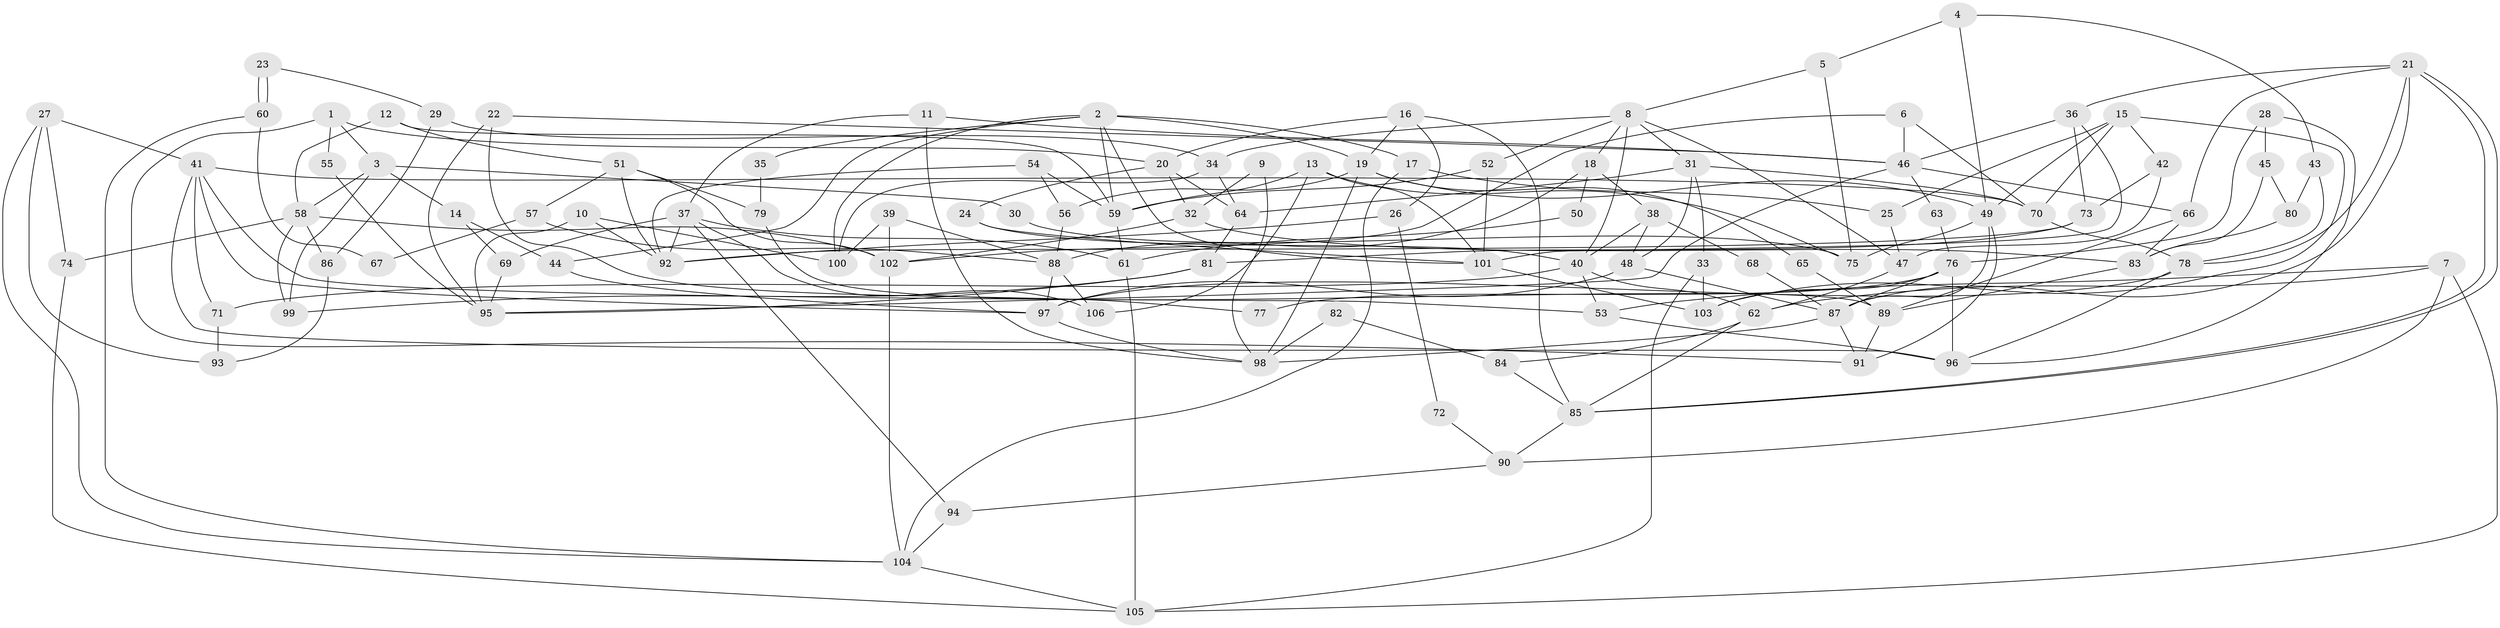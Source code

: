 // coarse degree distribution, {4: 0.18461538461538463, 8: 0.046153846153846156, 5: 0.13846153846153847, 6: 0.18461538461538463, 9: 0.015384615384615385, 7: 0.12307692307692308, 3: 0.18461538461538463, 10: 0.046153846153846156, 2: 0.07692307692307693}
// Generated by graph-tools (version 1.1) at 2025/23/03/03/25 07:23:57]
// undirected, 106 vertices, 212 edges
graph export_dot {
graph [start="1"]
  node [color=gray90,style=filled];
  1;
  2;
  3;
  4;
  5;
  6;
  7;
  8;
  9;
  10;
  11;
  12;
  13;
  14;
  15;
  16;
  17;
  18;
  19;
  20;
  21;
  22;
  23;
  24;
  25;
  26;
  27;
  28;
  29;
  30;
  31;
  32;
  33;
  34;
  35;
  36;
  37;
  38;
  39;
  40;
  41;
  42;
  43;
  44;
  45;
  46;
  47;
  48;
  49;
  50;
  51;
  52;
  53;
  54;
  55;
  56;
  57;
  58;
  59;
  60;
  61;
  62;
  63;
  64;
  65;
  66;
  67;
  68;
  69;
  70;
  71;
  72;
  73;
  74;
  75;
  76;
  77;
  78;
  79;
  80;
  81;
  82;
  83;
  84;
  85;
  86;
  87;
  88;
  89;
  90;
  91;
  92;
  93;
  94;
  95;
  96;
  97;
  98;
  99;
  100;
  101;
  102;
  103;
  104;
  105;
  106;
  1 -- 91;
  1 -- 20;
  1 -- 3;
  1 -- 55;
  2 -- 59;
  2 -- 19;
  2 -- 17;
  2 -- 35;
  2 -- 44;
  2 -- 100;
  2 -- 101;
  3 -- 58;
  3 -- 14;
  3 -- 30;
  3 -- 99;
  4 -- 49;
  4 -- 5;
  4 -- 43;
  5 -- 8;
  5 -- 75;
  6 -- 46;
  6 -- 102;
  6 -- 70;
  7 -- 53;
  7 -- 105;
  7 -- 62;
  7 -- 90;
  8 -- 47;
  8 -- 40;
  8 -- 18;
  8 -- 31;
  8 -- 34;
  8 -- 52;
  9 -- 98;
  9 -- 32;
  10 -- 92;
  10 -- 100;
  10 -- 95;
  11 -- 46;
  11 -- 98;
  11 -- 37;
  12 -- 59;
  12 -- 51;
  12 -- 58;
  13 -- 101;
  13 -- 59;
  13 -- 75;
  13 -- 106;
  14 -- 44;
  14 -- 69;
  15 -- 70;
  15 -- 103;
  15 -- 25;
  15 -- 42;
  15 -- 49;
  16 -- 19;
  16 -- 85;
  16 -- 20;
  16 -- 26;
  17 -- 25;
  17 -- 104;
  18 -- 88;
  18 -- 38;
  18 -- 50;
  19 -- 56;
  19 -- 49;
  19 -- 65;
  19 -- 98;
  20 -- 64;
  20 -- 24;
  20 -- 32;
  21 -- 78;
  21 -- 85;
  21 -- 85;
  21 -- 36;
  21 -- 66;
  21 -- 87;
  22 -- 46;
  22 -- 95;
  22 -- 77;
  23 -- 29;
  23 -- 60;
  23 -- 60;
  24 -- 101;
  24 -- 40;
  25 -- 47;
  26 -- 92;
  26 -- 72;
  27 -- 104;
  27 -- 41;
  27 -- 74;
  27 -- 93;
  28 -- 45;
  28 -- 76;
  28 -- 96;
  29 -- 34;
  29 -- 86;
  30 -- 75;
  31 -- 48;
  31 -- 33;
  31 -- 64;
  31 -- 70;
  32 -- 102;
  32 -- 83;
  33 -- 103;
  33 -- 105;
  34 -- 100;
  34 -- 64;
  35 -- 79;
  36 -- 46;
  36 -- 73;
  36 -- 101;
  37 -- 94;
  37 -- 61;
  37 -- 69;
  37 -- 92;
  37 -- 106;
  38 -- 48;
  38 -- 40;
  38 -- 68;
  39 -- 102;
  39 -- 88;
  39 -- 100;
  40 -- 53;
  40 -- 62;
  40 -- 71;
  41 -- 70;
  41 -- 96;
  41 -- 53;
  41 -- 71;
  41 -- 97;
  42 -- 73;
  42 -- 47;
  43 -- 78;
  43 -- 80;
  44 -- 97;
  45 -- 83;
  45 -- 80;
  46 -- 66;
  46 -- 95;
  46 -- 63;
  47 -- 62;
  48 -- 87;
  48 -- 97;
  49 -- 87;
  49 -- 75;
  49 -- 91;
  50 -- 61;
  51 -- 102;
  51 -- 92;
  51 -- 57;
  51 -- 79;
  52 -- 101;
  52 -- 59;
  53 -- 96;
  54 -- 92;
  54 -- 59;
  54 -- 56;
  55 -- 95;
  56 -- 88;
  57 -- 88;
  57 -- 67;
  58 -- 99;
  58 -- 74;
  58 -- 86;
  58 -- 102;
  59 -- 61;
  60 -- 104;
  60 -- 67;
  61 -- 105;
  62 -- 84;
  62 -- 85;
  63 -- 76;
  64 -- 81;
  65 -- 89;
  66 -- 83;
  66 -- 89;
  68 -- 87;
  69 -- 95;
  70 -- 78;
  71 -- 93;
  72 -- 90;
  73 -- 81;
  73 -- 92;
  74 -- 105;
  76 -- 96;
  76 -- 87;
  76 -- 77;
  76 -- 103;
  78 -- 96;
  78 -- 97;
  79 -- 89;
  80 -- 83;
  81 -- 95;
  81 -- 99;
  82 -- 84;
  82 -- 98;
  83 -- 89;
  84 -- 85;
  85 -- 90;
  86 -- 93;
  87 -- 98;
  87 -- 91;
  88 -- 97;
  88 -- 106;
  89 -- 91;
  90 -- 94;
  94 -- 104;
  97 -- 98;
  101 -- 103;
  102 -- 104;
  104 -- 105;
}
